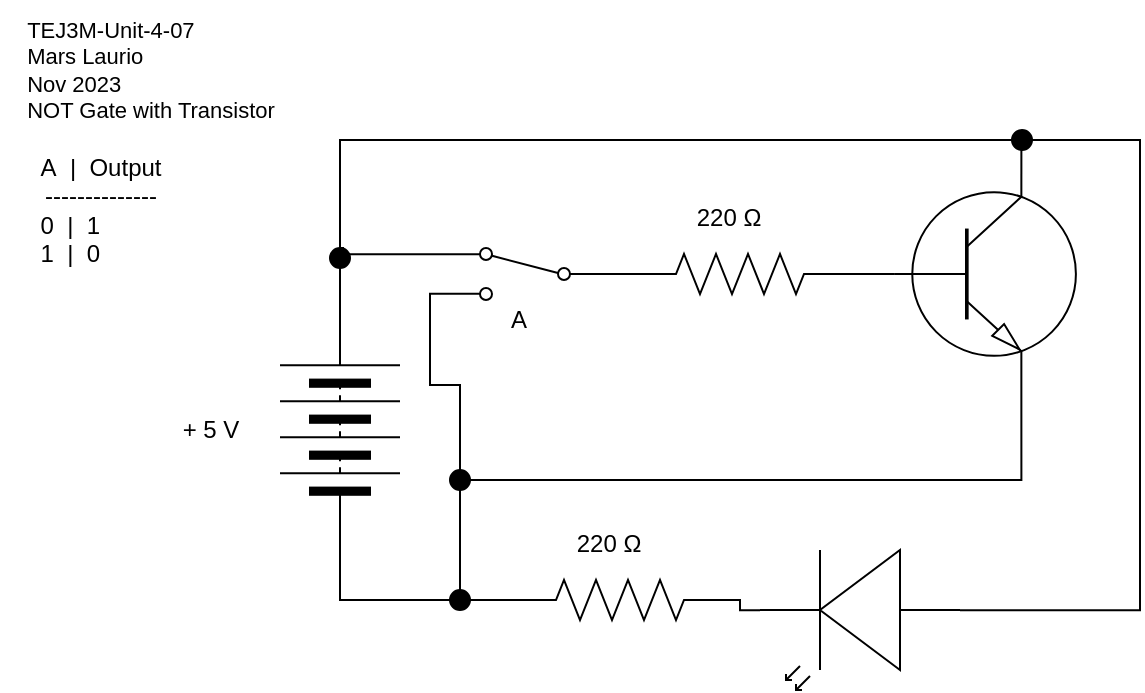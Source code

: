<mxfile>
    <diagram id="t1QAMHBQt2Z4F_DE71VQ" name="Page-1">
        <mxGraphModel dx="477" dy="372" grid="1" gridSize="10" guides="1" tooltips="1" connect="1" arrows="1" fold="1" page="1" pageScale="1" pageWidth="827" pageHeight="1169" math="0" shadow="0">
            <root>
                <mxCell id="0"/>
                <mxCell id="1" parent="0"/>
                <mxCell id="4" value="+ 5 V" style="text;html=1;align=center;verticalAlign=middle;resizable=0;points=[];autosize=1;strokeColor=none;fillColor=none;" parent="1" vertex="1">
                    <mxGeometry x="180" y="245" width="50" height="30" as="geometry"/>
                </mxCell>
                <mxCell id="10" value="&lt;div style=&quot;text-align: left;&quot;&gt;&lt;span style=&quot;background-color: initial;&quot;&gt;TEJ3M-Unit-4-07&lt;/span&gt;&lt;/div&gt;&lt;div style=&quot;text-align: left;&quot;&gt;&lt;span style=&quot;background-color: initial;&quot;&gt;Mars Laurio&lt;/span&gt;&lt;/div&gt;&lt;div style=&quot;text-align: left;&quot;&gt;&lt;span style=&quot;background-color: initial;&quot;&gt;Nov 2023&lt;/span&gt;&lt;/div&gt;&lt;div style=&quot;text-align: left;&quot;&gt;&lt;span style=&quot;background-color: initial;&quot;&gt;NOT Gate with Transistor&lt;/span&gt;&lt;/div&gt;" style="text;html=1;align=center;verticalAlign=middle;resizable=0;points=[];autosize=1;strokeColor=none;fillColor=none;fontSize=11;fontFamily=Helvetica;fontColor=default;" parent="1" vertex="1">
                    <mxGeometry x="100" y="45" width="150" height="70" as="geometry"/>
                </mxCell>
                <mxCell id="18" value="A" style="text;html=1;align=center;verticalAlign=middle;resizable=0;points=[];autosize=1;strokeColor=none;fillColor=none;" parent="1" vertex="1">
                    <mxGeometry x="344" y="190" width="30" height="30" as="geometry"/>
                </mxCell>
                <mxCell id="20" value="A&amp;nbsp; |&amp;nbsp; Output&lt;br&gt;--------------&lt;br&gt;&lt;div style=&quot;text-align: left;&quot;&gt;&lt;span style=&quot;background-color: initial;&quot;&gt;0&amp;nbsp; |&amp;nbsp; 1&lt;/span&gt;&lt;/div&gt;&lt;div style=&quot;text-align: left;&quot;&gt;&lt;span style=&quot;background-color: initial;&quot;&gt;1&amp;nbsp; |&amp;nbsp; 0&lt;/span&gt;&lt;/div&gt;" style="text;html=1;align=center;verticalAlign=middle;resizable=0;points=[];autosize=1;strokeColor=none;fillColor=none;" parent="1" vertex="1">
                    <mxGeometry x="110" y="115" width="80" height="70" as="geometry"/>
                </mxCell>
                <mxCell id="48" style="edgeStyle=orthogonalEdgeStyle;shape=connector;rounded=0;html=1;exitX=1;exitY=0.5;exitDx=0;exitDy=0;entryX=1;entryY=0.88;entryDx=0;entryDy=0;labelBackgroundColor=default;strokeColor=default;fontFamily=Helvetica;fontSize=11;fontColor=default;endArrow=none;endFill=0;" edge="1" parent="1" source="29" target="47">
                    <mxGeometry relative="1" as="geometry"/>
                </mxCell>
                <mxCell id="51" style="edgeStyle=orthogonalEdgeStyle;shape=connector;rounded=0;html=1;exitX=0;exitY=0.5;exitDx=0;exitDy=0;entryX=0;entryY=0.5;entryDx=0;entryDy=0;labelBackgroundColor=default;strokeColor=default;fontFamily=Helvetica;fontSize=11;fontColor=default;endArrow=none;endFill=0;" edge="1" parent="1" source="29" target="49">
                    <mxGeometry relative="1" as="geometry"/>
                </mxCell>
                <mxCell id="29" value="" style="pointerEvents=1;verticalLabelPosition=bottom;shadow=0;dashed=0;align=center;html=1;verticalAlign=top;shape=mxgraph.electrical.miscellaneous.batteryStack;rotation=-90;direction=east;" vertex="1" parent="1">
                    <mxGeometry x="220" y="230" width="100" height="60" as="geometry"/>
                </mxCell>
                <mxCell id="54" style="edgeStyle=orthogonalEdgeStyle;shape=connector;rounded=0;html=1;exitX=0;exitY=0.5;exitDx=0;exitDy=0;exitPerimeter=0;entryX=0;entryY=0.5;entryDx=0;entryDy=0;entryPerimeter=0;labelBackgroundColor=default;strokeColor=default;fontFamily=Helvetica;fontSize=11;fontColor=default;endArrow=none;endFill=0;" edge="1" parent="1" source="33" target="45">
                    <mxGeometry relative="1" as="geometry"/>
                </mxCell>
                <mxCell id="33" value="" style="pointerEvents=1;verticalLabelPosition=bottom;shadow=0;dashed=0;align=center;html=1;verticalAlign=top;shape=mxgraph.electrical.resistors.resistor_2;rotation=90;direction=south;" vertex="1" parent="1">
                    <mxGeometry x="460" y="132" width="20" height="100" as="geometry"/>
                </mxCell>
                <mxCell id="55" style="edgeStyle=orthogonalEdgeStyle;shape=connector;rounded=0;html=1;exitX=0.7;exitY=0;exitDx=0;exitDy=0;exitPerimeter=0;labelBackgroundColor=default;strokeColor=default;fontFamily=Helvetica;fontSize=11;fontColor=default;endArrow=none;endFill=0;startArrow=none;" edge="1" parent="1" source="46">
                    <mxGeometry relative="1" as="geometry">
                        <mxPoint x="270" y="180" as="targetPoint"/>
                        <Array as="points">
                            <mxPoint x="270" y="169"/>
                        </Array>
                    </mxGeometry>
                </mxCell>
                <mxCell id="71" style="edgeStyle=orthogonalEdgeStyle;shape=connector;rounded=0;html=1;exitX=0.7;exitY=0;exitDx=0;exitDy=0;exitPerimeter=0;entryX=0.5;entryY=1;entryDx=0;entryDy=0;labelBackgroundColor=default;strokeColor=default;fontFamily=Helvetica;fontSize=11;fontColor=default;endArrow=none;endFill=0;" edge="1" parent="1" source="45" target="70">
                    <mxGeometry relative="1" as="geometry">
                        <Array as="points">
                            <mxPoint x="611" y="120"/>
                        </Array>
                    </mxGeometry>
                </mxCell>
                <mxCell id="45" value="" style="verticalLabelPosition=bottom;shadow=0;dashed=0;align=center;html=1;verticalAlign=top;shape=mxgraph.electrical.transistors.npn_transistor_1;fontFamily=Helvetica;fontSize=11;fontColor=default;" vertex="1" parent="1">
                    <mxGeometry x="545" y="132" width="95" height="100" as="geometry"/>
                </mxCell>
                <mxCell id="53" style="edgeStyle=orthogonalEdgeStyle;shape=connector;rounded=0;html=1;exitX=0;exitY=0.5;exitDx=0;exitDy=0;entryX=1;entryY=0.5;entryDx=0;entryDy=0;entryPerimeter=0;labelBackgroundColor=default;strokeColor=default;fontFamily=Helvetica;fontSize=11;fontColor=default;endArrow=none;endFill=0;" edge="1" parent="1" source="47" target="33">
                    <mxGeometry relative="1" as="geometry"/>
                </mxCell>
                <mxCell id="47" value="" style="shape=mxgraph.electrical.electro-mechanical.twoWaySwitch;aspect=fixed;elSwitchState=2;rotation=-180;flipV=1;" vertex="1" parent="1">
                    <mxGeometry x="325" y="169" width="75" height="26" as="geometry"/>
                </mxCell>
                <mxCell id="67" style="edgeStyle=orthogonalEdgeStyle;shape=connector;rounded=0;html=1;exitX=1;exitY=0.5;exitDx=0;exitDy=0;entryX=1;entryY=0.5;entryDx=0;entryDy=0;entryPerimeter=0;labelBackgroundColor=default;strokeColor=default;fontFamily=Helvetica;fontSize=11;fontColor=default;endArrow=none;endFill=0;" edge="1" parent="1" source="49" target="65">
                    <mxGeometry relative="1" as="geometry"/>
                </mxCell>
                <mxCell id="49" value="" style="ellipse;whiteSpace=wrap;html=1;aspect=fixed;fillColor=#000000;strokeColor=#000000;" vertex="1" parent="1">
                    <mxGeometry x="325" y="340" width="10" height="10" as="geometry"/>
                </mxCell>
                <mxCell id="72" style="edgeStyle=orthogonalEdgeStyle;shape=connector;rounded=0;html=1;exitX=0.5;exitY=0;exitDx=0;exitDy=0;entryX=0;entryY=0.5;entryDx=0;entryDy=0;labelBackgroundColor=default;strokeColor=default;fontFamily=Helvetica;fontSize=11;fontColor=default;endArrow=none;endFill=0;" edge="1" parent="1" source="46" target="70">
                    <mxGeometry relative="1" as="geometry"/>
                </mxCell>
                <mxCell id="46" value="" style="ellipse;whiteSpace=wrap;html=1;aspect=fixed;fillColor=#000000;strokeColor=#000000;" vertex="1" parent="1">
                    <mxGeometry x="265" y="169" width="10" height="10" as="geometry"/>
                </mxCell>
                <mxCell id="58" value="220&amp;nbsp;Ω" style="text;html=1;align=center;verticalAlign=middle;resizable=0;points=[];autosize=1;strokeColor=none;fillColor=none;" vertex="1" parent="1">
                    <mxGeometry x="434" y="139" width="60" height="30" as="geometry"/>
                </mxCell>
                <mxCell id="73" style="edgeStyle=orthogonalEdgeStyle;shape=connector;rounded=0;html=1;exitX=0;exitY=0.57;exitDx=0;exitDy=0;exitPerimeter=0;entryX=1;entryY=0.5;entryDx=0;entryDy=0;labelBackgroundColor=default;strokeColor=default;fontFamily=Helvetica;fontSize=11;fontColor=default;endArrow=none;endFill=0;" edge="1" parent="1" source="59" target="70">
                    <mxGeometry relative="1" as="geometry">
                        <Array as="points">
                            <mxPoint x="670" y="350"/>
                            <mxPoint x="670" y="115"/>
                        </Array>
                    </mxGeometry>
                </mxCell>
                <mxCell id="59" value="" style="verticalLabelPosition=bottom;shadow=0;dashed=0;align=center;html=1;verticalAlign=top;shape=mxgraph.electrical.opto_electronics.led_2;pointerEvents=1;fontFamily=Helvetica;fontSize=11;fontColor=default;rotation=-180;" vertex="1" parent="1">
                    <mxGeometry x="480" y="320" width="100" height="70" as="geometry"/>
                </mxCell>
                <mxCell id="62" style="edgeStyle=orthogonalEdgeStyle;shape=connector;rounded=0;html=1;exitX=0.5;exitY=1;exitDx=0;exitDy=0;entryX=0.5;entryY=0;entryDx=0;entryDy=0;labelBackgroundColor=default;strokeColor=default;fontFamily=Helvetica;fontSize=11;fontColor=default;endArrow=none;endFill=0;" edge="1" parent="1" source="61" target="49">
                    <mxGeometry relative="1" as="geometry"/>
                </mxCell>
                <mxCell id="63" style="edgeStyle=orthogonalEdgeStyle;shape=connector;rounded=0;html=1;exitX=0.5;exitY=0;exitDx=0;exitDy=0;entryX=1;entryY=0.12;entryDx=0;entryDy=0;labelBackgroundColor=default;strokeColor=default;fontFamily=Helvetica;fontSize=11;fontColor=default;endArrow=none;endFill=0;" edge="1" parent="1" source="61" target="47">
                    <mxGeometry relative="1" as="geometry"/>
                </mxCell>
                <mxCell id="64" style="edgeStyle=orthogonalEdgeStyle;shape=connector;rounded=0;html=1;exitX=1;exitY=0.5;exitDx=0;exitDy=0;entryX=0.7;entryY=1;entryDx=0;entryDy=0;entryPerimeter=0;labelBackgroundColor=default;strokeColor=default;fontFamily=Helvetica;fontSize=11;fontColor=default;endArrow=none;endFill=0;" edge="1" parent="1" source="61" target="45">
                    <mxGeometry relative="1" as="geometry"/>
                </mxCell>
                <mxCell id="61" value="" style="ellipse;whiteSpace=wrap;html=1;aspect=fixed;fillColor=#000000;strokeColor=#000000;" vertex="1" parent="1">
                    <mxGeometry x="325" y="280" width="10" height="10" as="geometry"/>
                </mxCell>
                <mxCell id="68" style="edgeStyle=orthogonalEdgeStyle;shape=connector;rounded=0;html=1;exitX=0;exitY=0.5;exitDx=0;exitDy=0;exitPerimeter=0;entryX=1;entryY=0.57;entryDx=0;entryDy=0;entryPerimeter=0;labelBackgroundColor=default;strokeColor=default;fontFamily=Helvetica;fontSize=11;fontColor=default;endArrow=none;endFill=0;" edge="1" parent="1" source="65" target="59">
                    <mxGeometry relative="1" as="geometry"/>
                </mxCell>
                <mxCell id="65" value="" style="pointerEvents=1;verticalLabelPosition=bottom;shadow=0;dashed=0;align=center;html=1;verticalAlign=top;shape=mxgraph.electrical.resistors.resistor_2;rotation=90;direction=south;" vertex="1" parent="1">
                    <mxGeometry x="400" y="295" width="20" height="100" as="geometry"/>
                </mxCell>
                <mxCell id="66" value="220&amp;nbsp;Ω" style="text;html=1;align=center;verticalAlign=middle;resizable=0;points=[];autosize=1;strokeColor=none;fillColor=none;" vertex="1" parent="1">
                    <mxGeometry x="374" y="302" width="60" height="30" as="geometry"/>
                </mxCell>
                <mxCell id="70" value="" style="ellipse;whiteSpace=wrap;html=1;aspect=fixed;fillColor=#000000;strokeColor=#000000;" vertex="1" parent="1">
                    <mxGeometry x="606" y="110" width="10" height="10" as="geometry"/>
                </mxCell>
            </root>
        </mxGraphModel>
    </diagram>
</mxfile>